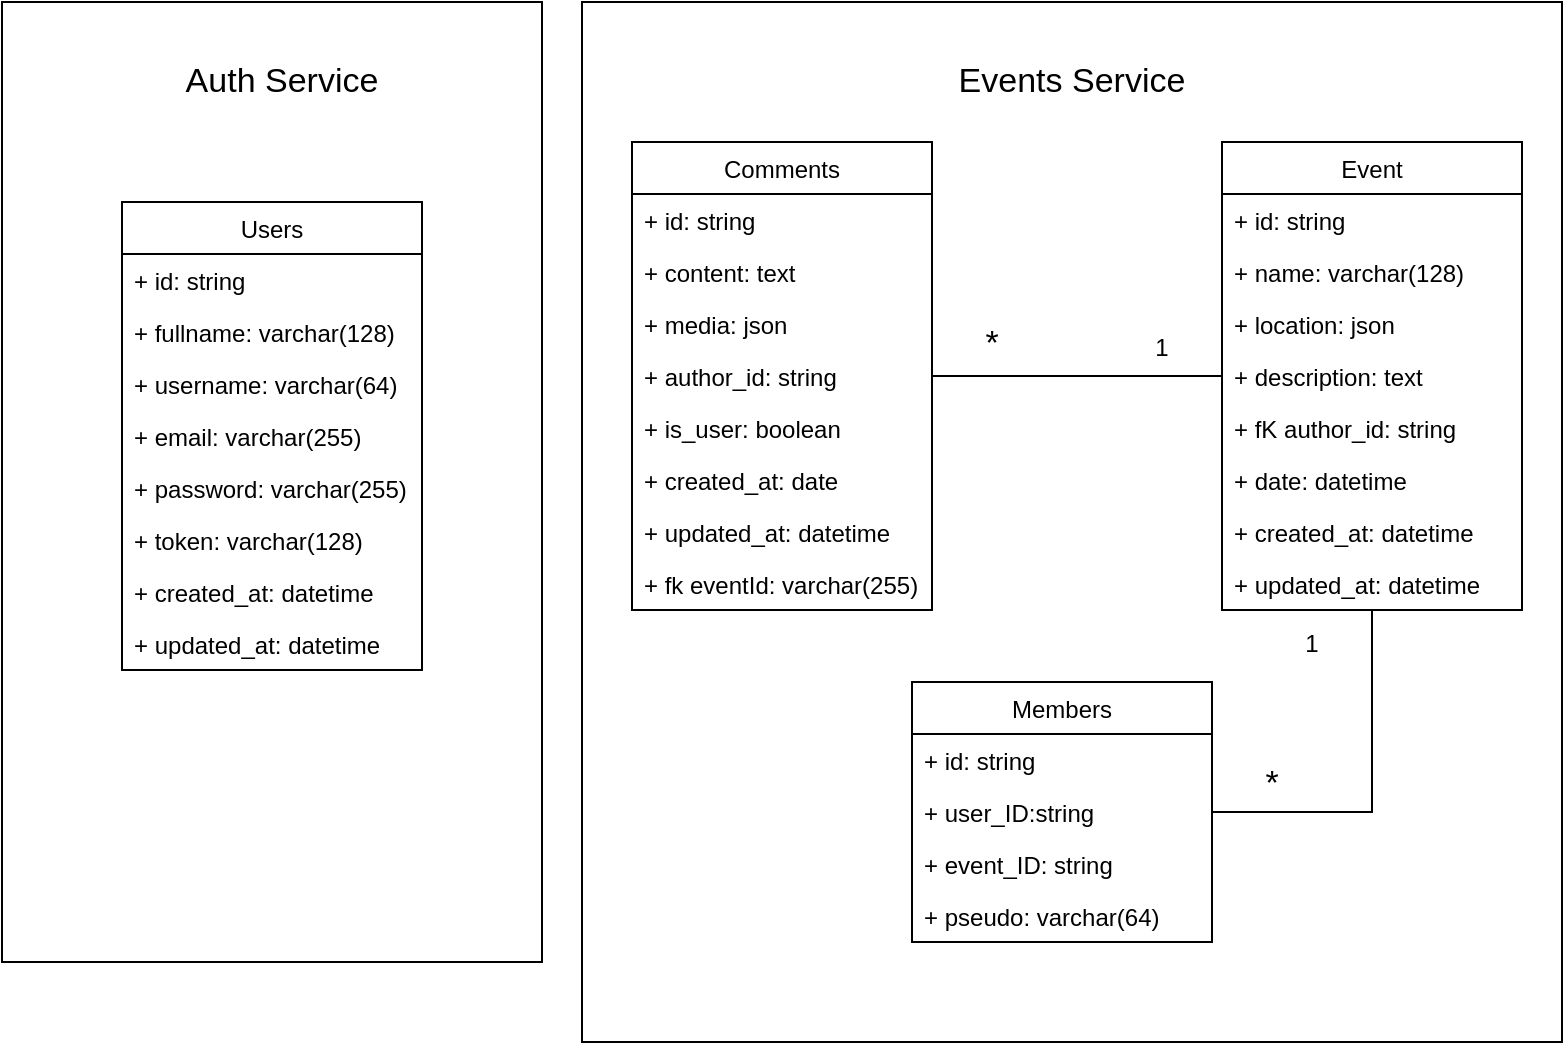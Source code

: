<mxfile version="17.1.3" type="github">
  <diagram id="kh0qzleask_zGiQaN6OA" name="Page-1">
    <mxGraphModel dx="1356" dy="820" grid="1" gridSize="10" guides="1" tooltips="1" connect="1" arrows="1" fold="1" page="1" pageScale="1" pageWidth="827" pageHeight="1169" math="0" shadow="0">
      <root>
        <mxCell id="0" />
        <mxCell id="1" parent="0" />
        <mxCell id="R3sU0Ms7uShIPlF4EzJm-6" value="" style="rounded=0;whiteSpace=wrap;html=1;fillColor=none;" vertex="1" parent="1">
          <mxGeometry x="320" y="60" width="490" height="520" as="geometry" />
        </mxCell>
        <mxCell id="R3sU0Ms7uShIPlF4EzJm-4" value="" style="rounded=0;whiteSpace=wrap;html=1;fillColor=none;" vertex="1" parent="1">
          <mxGeometry x="30" y="60" width="270" height="480" as="geometry" />
        </mxCell>
        <mxCell id="gKOD2q_dbxWJM7LlFmg6-7" value="Comments" style="swimlane;fontStyle=0;childLayout=stackLayout;horizontal=1;startSize=26;fillColor=none;horizontalStack=0;resizeParent=1;resizeParentMax=0;resizeLast=0;collapsible=1;marginBottom=0;" parent="1" vertex="1">
          <mxGeometry x="345" y="130" width="150" height="234" as="geometry" />
        </mxCell>
        <mxCell id="gKOD2q_dbxWJM7LlFmg6-8" value="+ id: string" style="text;strokeColor=none;fillColor=none;align=left;verticalAlign=top;spacingLeft=4;spacingRight=4;overflow=hidden;rotatable=0;points=[[0,0.5],[1,0.5]];portConstraint=eastwest;" parent="gKOD2q_dbxWJM7LlFmg6-7" vertex="1">
          <mxGeometry y="26" width="150" height="26" as="geometry" />
        </mxCell>
        <mxCell id="gKOD2q_dbxWJM7LlFmg6-9" value="+ content: text" style="text;strokeColor=none;fillColor=none;align=left;verticalAlign=top;spacingLeft=4;spacingRight=4;overflow=hidden;rotatable=0;points=[[0,0.5],[1,0.5]];portConstraint=eastwest;" parent="gKOD2q_dbxWJM7LlFmg6-7" vertex="1">
          <mxGeometry y="52" width="150" height="26" as="geometry" />
        </mxCell>
        <mxCell id="gKOD2q_dbxWJM7LlFmg6-10" value="+ media: json" style="text;strokeColor=none;fillColor=none;align=left;verticalAlign=top;spacingLeft=4;spacingRight=4;overflow=hidden;rotatable=0;points=[[0,0.5],[1,0.5]];portConstraint=eastwest;" parent="gKOD2q_dbxWJM7LlFmg6-7" vertex="1">
          <mxGeometry y="78" width="150" height="26" as="geometry" />
        </mxCell>
        <mxCell id="gKOD2q_dbxWJM7LlFmg6-11" value="+ author_id: string" style="text;strokeColor=none;fillColor=none;align=left;verticalAlign=top;spacingLeft=4;spacingRight=4;overflow=hidden;rotatable=0;points=[[0,0.5],[1,0.5]];portConstraint=eastwest;" parent="gKOD2q_dbxWJM7LlFmg6-7" vertex="1">
          <mxGeometry y="104" width="150" height="26" as="geometry" />
        </mxCell>
        <mxCell id="gKOD2q_dbxWJM7LlFmg6-30" value="+ is_user: boolean" style="text;strokeColor=none;fillColor=none;align=left;verticalAlign=top;spacingLeft=4;spacingRight=4;overflow=hidden;rotatable=0;points=[[0,0.5],[1,0.5]];portConstraint=eastwest;" parent="gKOD2q_dbxWJM7LlFmg6-7" vertex="1">
          <mxGeometry y="130" width="150" height="26" as="geometry" />
        </mxCell>
        <mxCell id="gKOD2q_dbxWJM7LlFmg6-12" value="+ created_at: date" style="text;strokeColor=none;fillColor=none;align=left;verticalAlign=top;spacingLeft=4;spacingRight=4;overflow=hidden;rotatable=0;points=[[0,0.5],[1,0.5]];portConstraint=eastwest;" parent="gKOD2q_dbxWJM7LlFmg6-7" vertex="1">
          <mxGeometry y="156" width="150" height="26" as="geometry" />
        </mxCell>
        <mxCell id="gKOD2q_dbxWJM7LlFmg6-13" value="+ updated_at: datetime" style="text;strokeColor=none;fillColor=none;align=left;verticalAlign=top;spacingLeft=4;spacingRight=4;overflow=hidden;rotatable=0;points=[[0,0.5],[1,0.5]];portConstraint=eastwest;" parent="gKOD2q_dbxWJM7LlFmg6-7" vertex="1">
          <mxGeometry y="182" width="150" height="26" as="geometry" />
        </mxCell>
        <mxCell id="gKOD2q_dbxWJM7LlFmg6-14" value="+ fk eventId: varchar(255)" style="text;strokeColor=none;fillColor=none;align=left;verticalAlign=top;spacingLeft=4;spacingRight=4;overflow=hidden;rotatable=0;points=[[0,0.5],[1,0.5]];portConstraint=eastwest;" parent="gKOD2q_dbxWJM7LlFmg6-7" vertex="1">
          <mxGeometry y="208" width="150" height="26" as="geometry" />
        </mxCell>
        <mxCell id="gKOD2q_dbxWJM7LlFmg6-21" value="Users" style="swimlane;fontStyle=0;childLayout=stackLayout;horizontal=1;startSize=26;fillColor=none;horizontalStack=0;resizeParent=1;resizeParentMax=0;resizeLast=0;collapsible=1;marginBottom=0;" parent="1" vertex="1">
          <mxGeometry x="90" y="160" width="150" height="234" as="geometry" />
        </mxCell>
        <mxCell id="gKOD2q_dbxWJM7LlFmg6-22" value="+ id: string" style="text;strokeColor=none;fillColor=none;align=left;verticalAlign=top;spacingLeft=4;spacingRight=4;overflow=hidden;rotatable=0;points=[[0,0.5],[1,0.5]];portConstraint=eastwest;" parent="gKOD2q_dbxWJM7LlFmg6-21" vertex="1">
          <mxGeometry y="26" width="150" height="26" as="geometry" />
        </mxCell>
        <mxCell id="gKOD2q_dbxWJM7LlFmg6-23" value="+ fullname: varchar(128)" style="text;strokeColor=none;fillColor=none;align=left;verticalAlign=top;spacingLeft=4;spacingRight=4;overflow=hidden;rotatable=0;points=[[0,0.5],[1,0.5]];portConstraint=eastwest;" parent="gKOD2q_dbxWJM7LlFmg6-21" vertex="1">
          <mxGeometry y="52" width="150" height="26" as="geometry" />
        </mxCell>
        <mxCell id="gKOD2q_dbxWJM7LlFmg6-24" value="+ username: varchar(64)" style="text;strokeColor=none;fillColor=none;align=left;verticalAlign=top;spacingLeft=4;spacingRight=4;overflow=hidden;rotatable=0;points=[[0,0.5],[1,0.5]];portConstraint=eastwest;" parent="gKOD2q_dbxWJM7LlFmg6-21" vertex="1">
          <mxGeometry y="78" width="150" height="26" as="geometry" />
        </mxCell>
        <mxCell id="gKOD2q_dbxWJM7LlFmg6-25" value="+ email: varchar(255)" style="text;strokeColor=none;fillColor=none;align=left;verticalAlign=top;spacingLeft=4;spacingRight=4;overflow=hidden;rotatable=0;points=[[0,0.5],[1,0.5]];portConstraint=eastwest;" parent="gKOD2q_dbxWJM7LlFmg6-21" vertex="1">
          <mxGeometry y="104" width="150" height="26" as="geometry" />
        </mxCell>
        <mxCell id="R3sU0Ms7uShIPlF4EzJm-3" value="+ password: varchar(255)" style="text;strokeColor=none;fillColor=none;align=left;verticalAlign=top;spacingLeft=4;spacingRight=4;overflow=hidden;rotatable=0;points=[[0,0.5],[1,0.5]];portConstraint=eastwest;" vertex="1" parent="gKOD2q_dbxWJM7LlFmg6-21">
          <mxGeometry y="130" width="150" height="26" as="geometry" />
        </mxCell>
        <mxCell id="gKOD2q_dbxWJM7LlFmg6-29" value="+ token: varchar(128)" style="text;strokeColor=none;fillColor=none;align=left;verticalAlign=top;spacingLeft=4;spacingRight=4;overflow=hidden;rotatable=0;points=[[0,0.5],[1,0.5]];portConstraint=eastwest;" parent="gKOD2q_dbxWJM7LlFmg6-21" vertex="1">
          <mxGeometry y="156" width="150" height="26" as="geometry" />
        </mxCell>
        <mxCell id="gKOD2q_dbxWJM7LlFmg6-26" value="+ created_at: datetime" style="text;strokeColor=none;fillColor=none;align=left;verticalAlign=top;spacingLeft=4;spacingRight=4;overflow=hidden;rotatable=0;points=[[0,0.5],[1,0.5]];portConstraint=eastwest;" parent="gKOD2q_dbxWJM7LlFmg6-21" vertex="1">
          <mxGeometry y="182" width="150" height="26" as="geometry" />
        </mxCell>
        <mxCell id="gKOD2q_dbxWJM7LlFmg6-27" value="+ updated_at: datetime" style="text;strokeColor=none;fillColor=none;align=left;verticalAlign=top;spacingLeft=4;spacingRight=4;overflow=hidden;rotatable=0;points=[[0,0.5],[1,0.5]];portConstraint=eastwest;" parent="gKOD2q_dbxWJM7LlFmg6-21" vertex="1">
          <mxGeometry y="208" width="150" height="26" as="geometry" />
        </mxCell>
        <mxCell id="R3sU0Ms7uShIPlF4EzJm-8" style="edgeStyle=orthogonalEdgeStyle;rounded=0;orthogonalLoop=1;jettySize=auto;html=1;entryX=1;entryY=0.5;entryDx=0;entryDy=0;fontSize=17;endArrow=none;endFill=0;" edge="1" parent="1" source="gKOD2q_dbxWJM7LlFmg6-40" target="R3sU0Ms7uShIPlF4EzJm-1">
          <mxGeometry relative="1" as="geometry" />
        </mxCell>
        <mxCell id="R3sU0Ms7uShIPlF4EzJm-11" style="edgeStyle=orthogonalEdgeStyle;rounded=0;orthogonalLoop=1;jettySize=auto;html=1;entryX=1;entryY=0.5;entryDx=0;entryDy=0;fontSize=12;endArrow=none;endFill=0;" edge="1" parent="1" source="gKOD2q_dbxWJM7LlFmg6-40" target="gKOD2q_dbxWJM7LlFmg6-11">
          <mxGeometry relative="1" as="geometry" />
        </mxCell>
        <mxCell id="gKOD2q_dbxWJM7LlFmg6-40" value="Event" style="swimlane;fontStyle=0;childLayout=stackLayout;horizontal=1;startSize=26;fillColor=none;horizontalStack=0;resizeParent=1;resizeParentMax=0;resizeLast=0;collapsible=1;marginBottom=0;" parent="1" vertex="1">
          <mxGeometry x="640" y="130" width="150" height="234" as="geometry" />
        </mxCell>
        <mxCell id="gKOD2q_dbxWJM7LlFmg6-41" value="+ id: string" style="text;strokeColor=none;fillColor=none;align=left;verticalAlign=top;spacingLeft=4;spacingRight=4;overflow=hidden;rotatable=0;points=[[0,0.5],[1,0.5]];portConstraint=eastwest;" parent="gKOD2q_dbxWJM7LlFmg6-40" vertex="1">
          <mxGeometry y="26" width="150" height="26" as="geometry" />
        </mxCell>
        <mxCell id="gKOD2q_dbxWJM7LlFmg6-42" value="+ name: varchar(128)" style="text;strokeColor=none;fillColor=none;align=left;verticalAlign=top;spacingLeft=4;spacingRight=4;overflow=hidden;rotatable=0;points=[[0,0.5],[1,0.5]];portConstraint=eastwest;" parent="gKOD2q_dbxWJM7LlFmg6-40" vertex="1">
          <mxGeometry y="52" width="150" height="26" as="geometry" />
        </mxCell>
        <mxCell id="gKOD2q_dbxWJM7LlFmg6-45" value="+ location: json&#xa;" style="text;strokeColor=none;fillColor=none;align=left;verticalAlign=top;spacingLeft=4;spacingRight=4;overflow=hidden;rotatable=0;points=[[0,0.5],[1,0.5]];portConstraint=eastwest;" parent="gKOD2q_dbxWJM7LlFmg6-40" vertex="1">
          <mxGeometry y="78" width="150" height="26" as="geometry" />
        </mxCell>
        <mxCell id="gKOD2q_dbxWJM7LlFmg6-46" value="+ description: text&#xa;" style="text;strokeColor=none;fillColor=none;align=left;verticalAlign=top;spacingLeft=4;spacingRight=4;overflow=hidden;rotatable=0;points=[[0,0.5],[1,0.5]];portConstraint=eastwest;" parent="gKOD2q_dbxWJM7LlFmg6-40" vertex="1">
          <mxGeometry y="104" width="150" height="26" as="geometry" />
        </mxCell>
        <mxCell id="R3sU0Ms7uShIPlF4EzJm-2" value="+ fK author_id: string" style="text;strokeColor=none;fillColor=none;align=left;verticalAlign=top;spacingLeft=4;spacingRight=4;overflow=hidden;rotatable=0;points=[[0,0.5],[1,0.5]];portConstraint=eastwest;" vertex="1" parent="gKOD2q_dbxWJM7LlFmg6-40">
          <mxGeometry y="130" width="150" height="26" as="geometry" />
        </mxCell>
        <mxCell id="gKOD2q_dbxWJM7LlFmg6-49" value="+ date: datetime&#xa;" style="text;strokeColor=none;fillColor=none;align=left;verticalAlign=top;spacingLeft=4;spacingRight=4;overflow=hidden;rotatable=0;points=[[0,0.5],[1,0.5]];portConstraint=eastwest;" parent="gKOD2q_dbxWJM7LlFmg6-40" vertex="1">
          <mxGeometry y="156" width="150" height="26" as="geometry" />
        </mxCell>
        <mxCell id="gKOD2q_dbxWJM7LlFmg6-47" value="+ created_at: datetime" style="text;strokeColor=none;fillColor=none;align=left;verticalAlign=top;spacingLeft=4;spacingRight=4;overflow=hidden;rotatable=0;points=[[0,0.5],[1,0.5]];portConstraint=eastwest;" parent="gKOD2q_dbxWJM7LlFmg6-40" vertex="1">
          <mxGeometry y="182" width="150" height="26" as="geometry" />
        </mxCell>
        <mxCell id="gKOD2q_dbxWJM7LlFmg6-48" value="+ updated_at: datetime" style="text;strokeColor=none;fillColor=none;align=left;verticalAlign=top;spacingLeft=4;spacingRight=4;overflow=hidden;rotatable=0;points=[[0,0.5],[1,0.5]];portConstraint=eastwest;" parent="gKOD2q_dbxWJM7LlFmg6-40" vertex="1">
          <mxGeometry y="208" width="150" height="26" as="geometry" />
        </mxCell>
        <mxCell id="gKOD2q_dbxWJM7LlFmg6-59" value="Members" style="swimlane;fontStyle=0;childLayout=stackLayout;horizontal=1;startSize=26;fillColor=none;horizontalStack=0;resizeParent=1;resizeParentMax=0;resizeLast=0;collapsible=1;marginBottom=0;" parent="1" vertex="1">
          <mxGeometry x="485" y="400" width="150" height="130" as="geometry" />
        </mxCell>
        <mxCell id="gKOD2q_dbxWJM7LlFmg6-60" value="+ id: string" style="text;strokeColor=none;fillColor=none;align=left;verticalAlign=top;spacingLeft=4;spacingRight=4;overflow=hidden;rotatable=0;points=[[0,0.5],[1,0.5]];portConstraint=eastwest;" parent="gKOD2q_dbxWJM7LlFmg6-59" vertex="1">
          <mxGeometry y="26" width="150" height="26" as="geometry" />
        </mxCell>
        <mxCell id="R3sU0Ms7uShIPlF4EzJm-1" value="+ user_ID:string" style="text;strokeColor=none;fillColor=none;align=left;verticalAlign=top;spacingLeft=4;spacingRight=4;overflow=hidden;rotatable=0;points=[[0,0.5],[1,0.5]];portConstraint=eastwest;" vertex="1" parent="gKOD2q_dbxWJM7LlFmg6-59">
          <mxGeometry y="52" width="150" height="26" as="geometry" />
        </mxCell>
        <mxCell id="gKOD2q_dbxWJM7LlFmg6-66" value="+ event_ID: string" style="text;strokeColor=none;fillColor=none;align=left;verticalAlign=top;spacingLeft=4;spacingRight=4;overflow=hidden;rotatable=0;points=[[0,0.5],[1,0.5]];portConstraint=eastwest;" parent="gKOD2q_dbxWJM7LlFmg6-59" vertex="1">
          <mxGeometry y="78" width="150" height="26" as="geometry" />
        </mxCell>
        <mxCell id="gKOD2q_dbxWJM7LlFmg6-62" value="+ pseudo: varchar(64)" style="text;strokeColor=none;fillColor=none;align=left;verticalAlign=top;spacingLeft=4;spacingRight=4;overflow=hidden;rotatable=0;points=[[0,0.5],[1,0.5]];portConstraint=eastwest;" parent="gKOD2q_dbxWJM7LlFmg6-59" vertex="1">
          <mxGeometry y="104" width="150" height="26" as="geometry" />
        </mxCell>
        <mxCell id="R3sU0Ms7uShIPlF4EzJm-5" value="&lt;font style=&quot;font-size: 17px&quot;&gt;Auth Service&lt;/font&gt;" style="text;html=1;strokeColor=none;fillColor=none;align=center;verticalAlign=middle;whiteSpace=wrap;rounded=0;" vertex="1" parent="1">
          <mxGeometry x="100" y="70" width="140" height="60" as="geometry" />
        </mxCell>
        <mxCell id="R3sU0Ms7uShIPlF4EzJm-7" value="&lt;font style=&quot;font-size: 17px&quot;&gt;Events Service&lt;/font&gt;" style="text;html=1;strokeColor=none;fillColor=none;align=center;verticalAlign=middle;whiteSpace=wrap;rounded=0;" vertex="1" parent="1">
          <mxGeometry x="495" y="70" width="140" height="60" as="geometry" />
        </mxCell>
        <mxCell id="R3sU0Ms7uShIPlF4EzJm-9" value="*" style="text;html=1;strokeColor=none;fillColor=none;align=center;verticalAlign=middle;whiteSpace=wrap;rounded=0;fontSize=17;" vertex="1" parent="1">
          <mxGeometry x="635" y="436" width="60" height="30" as="geometry" />
        </mxCell>
        <mxCell id="R3sU0Ms7uShIPlF4EzJm-10" value="&lt;font style=&quot;font-size: 12px&quot;&gt;1&lt;/font&gt;" style="text;html=1;strokeColor=none;fillColor=none;align=center;verticalAlign=middle;whiteSpace=wrap;rounded=0;fontSize=17;" vertex="1" parent="1">
          <mxGeometry x="655" y="365" width="60" height="30" as="geometry" />
        </mxCell>
        <mxCell id="R3sU0Ms7uShIPlF4EzJm-12" value="&lt;font style=&quot;font-size: 12px&quot;&gt;1&lt;/font&gt;" style="text;html=1;strokeColor=none;fillColor=none;align=center;verticalAlign=middle;whiteSpace=wrap;rounded=0;fontSize=17;" vertex="1" parent="1">
          <mxGeometry x="580" y="217" width="60" height="30" as="geometry" />
        </mxCell>
        <mxCell id="R3sU0Ms7uShIPlF4EzJm-13" value="*" style="text;html=1;strokeColor=none;fillColor=none;align=center;verticalAlign=middle;whiteSpace=wrap;rounded=0;fontSize=17;" vertex="1" parent="1">
          <mxGeometry x="495" y="216" width="60" height="30" as="geometry" />
        </mxCell>
      </root>
    </mxGraphModel>
  </diagram>
</mxfile>
